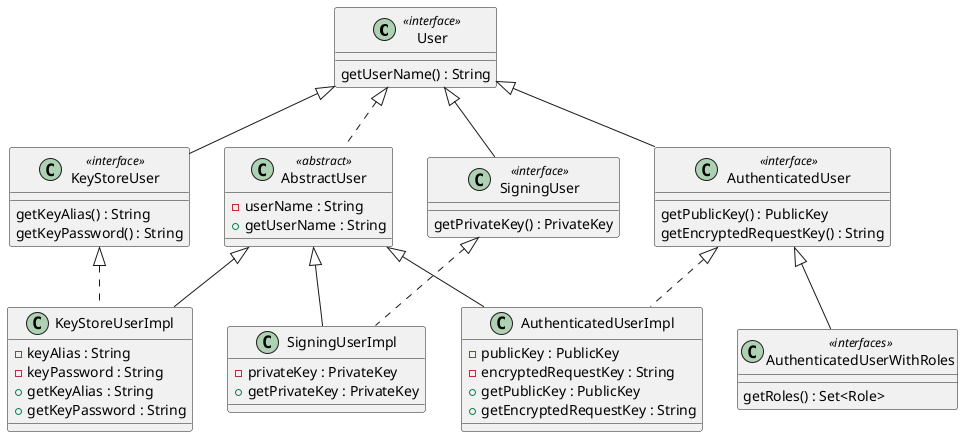 @startuml
class User <<interface>>{

getUserName() : String
}

class KeyStoreUser <<interface>> extends User{
getKeyAlias() : String
getKeyPassword() : String
}

class SigningUser <<interface>> extends User{
getPrivateKey() : PrivateKey
}

class AuthenticatedUser <<interface>> extends User{
getPublicKey() : PublicKey
getEncryptedRequestKey() : String
}

class AuthenticatedUserWithRoles <<interfaces>> extends AuthenticatedUser{
getRoles() : Set<Role>
}

class AbstractUser <<abstract>> implements User{
- userName : String
+ getUserName : String
}

class KeyStoreUserImpl extends AbstractUser implements KeyStoreUser{
- keyAlias : String
- keyPassword : String
+ getKeyAlias : String
+ getKeyPassword : String
}

class SigningUserImpl extends AbstractUser implements SigningUser{
- privateKey : PrivateKey
+ getPrivateKey : PrivateKey
}

class AuthenticatedUserImpl extends AbstractUser implements AuthenticatedUser{
- publicKey : PublicKey
- encryptedRequestKey : String
+ getPublicKey : PublicKey
+ getEncryptedRequestKey : String
}

@enduml
